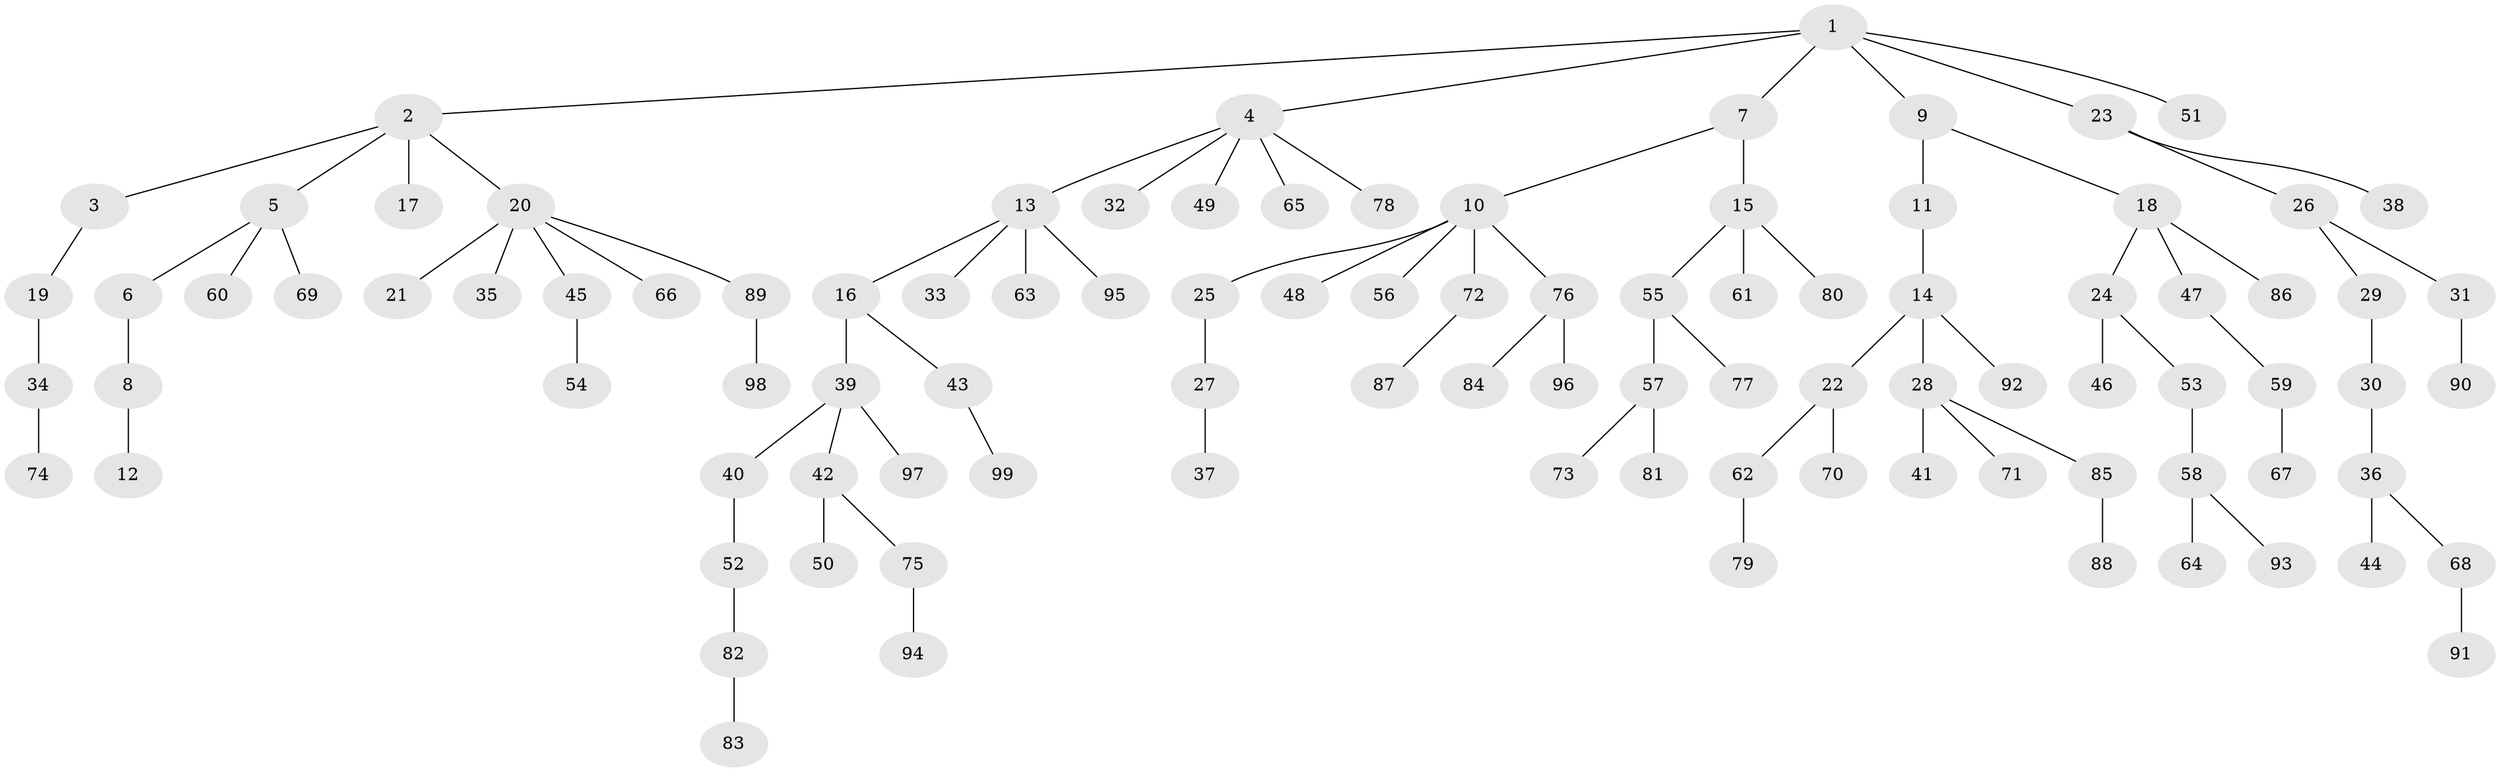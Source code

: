 // Generated by graph-tools (version 1.1) at 2025/52/03/09/25 04:52:47]
// undirected, 99 vertices, 98 edges
graph export_dot {
graph [start="1"]
  node [color=gray90,style=filled];
  1;
  2;
  3;
  4;
  5;
  6;
  7;
  8;
  9;
  10;
  11;
  12;
  13;
  14;
  15;
  16;
  17;
  18;
  19;
  20;
  21;
  22;
  23;
  24;
  25;
  26;
  27;
  28;
  29;
  30;
  31;
  32;
  33;
  34;
  35;
  36;
  37;
  38;
  39;
  40;
  41;
  42;
  43;
  44;
  45;
  46;
  47;
  48;
  49;
  50;
  51;
  52;
  53;
  54;
  55;
  56;
  57;
  58;
  59;
  60;
  61;
  62;
  63;
  64;
  65;
  66;
  67;
  68;
  69;
  70;
  71;
  72;
  73;
  74;
  75;
  76;
  77;
  78;
  79;
  80;
  81;
  82;
  83;
  84;
  85;
  86;
  87;
  88;
  89;
  90;
  91;
  92;
  93;
  94;
  95;
  96;
  97;
  98;
  99;
  1 -- 2;
  1 -- 4;
  1 -- 7;
  1 -- 9;
  1 -- 23;
  1 -- 51;
  2 -- 3;
  2 -- 5;
  2 -- 17;
  2 -- 20;
  3 -- 19;
  4 -- 13;
  4 -- 32;
  4 -- 49;
  4 -- 65;
  4 -- 78;
  5 -- 6;
  5 -- 60;
  5 -- 69;
  6 -- 8;
  7 -- 10;
  7 -- 15;
  8 -- 12;
  9 -- 11;
  9 -- 18;
  10 -- 25;
  10 -- 48;
  10 -- 56;
  10 -- 72;
  10 -- 76;
  11 -- 14;
  13 -- 16;
  13 -- 33;
  13 -- 63;
  13 -- 95;
  14 -- 22;
  14 -- 28;
  14 -- 92;
  15 -- 55;
  15 -- 61;
  15 -- 80;
  16 -- 39;
  16 -- 43;
  18 -- 24;
  18 -- 47;
  18 -- 86;
  19 -- 34;
  20 -- 21;
  20 -- 35;
  20 -- 45;
  20 -- 66;
  20 -- 89;
  22 -- 62;
  22 -- 70;
  23 -- 26;
  23 -- 38;
  24 -- 46;
  24 -- 53;
  25 -- 27;
  26 -- 29;
  26 -- 31;
  27 -- 37;
  28 -- 41;
  28 -- 71;
  28 -- 85;
  29 -- 30;
  30 -- 36;
  31 -- 90;
  34 -- 74;
  36 -- 44;
  36 -- 68;
  39 -- 40;
  39 -- 42;
  39 -- 97;
  40 -- 52;
  42 -- 50;
  42 -- 75;
  43 -- 99;
  45 -- 54;
  47 -- 59;
  52 -- 82;
  53 -- 58;
  55 -- 57;
  55 -- 77;
  57 -- 73;
  57 -- 81;
  58 -- 64;
  58 -- 93;
  59 -- 67;
  62 -- 79;
  68 -- 91;
  72 -- 87;
  75 -- 94;
  76 -- 84;
  76 -- 96;
  82 -- 83;
  85 -- 88;
  89 -- 98;
}
